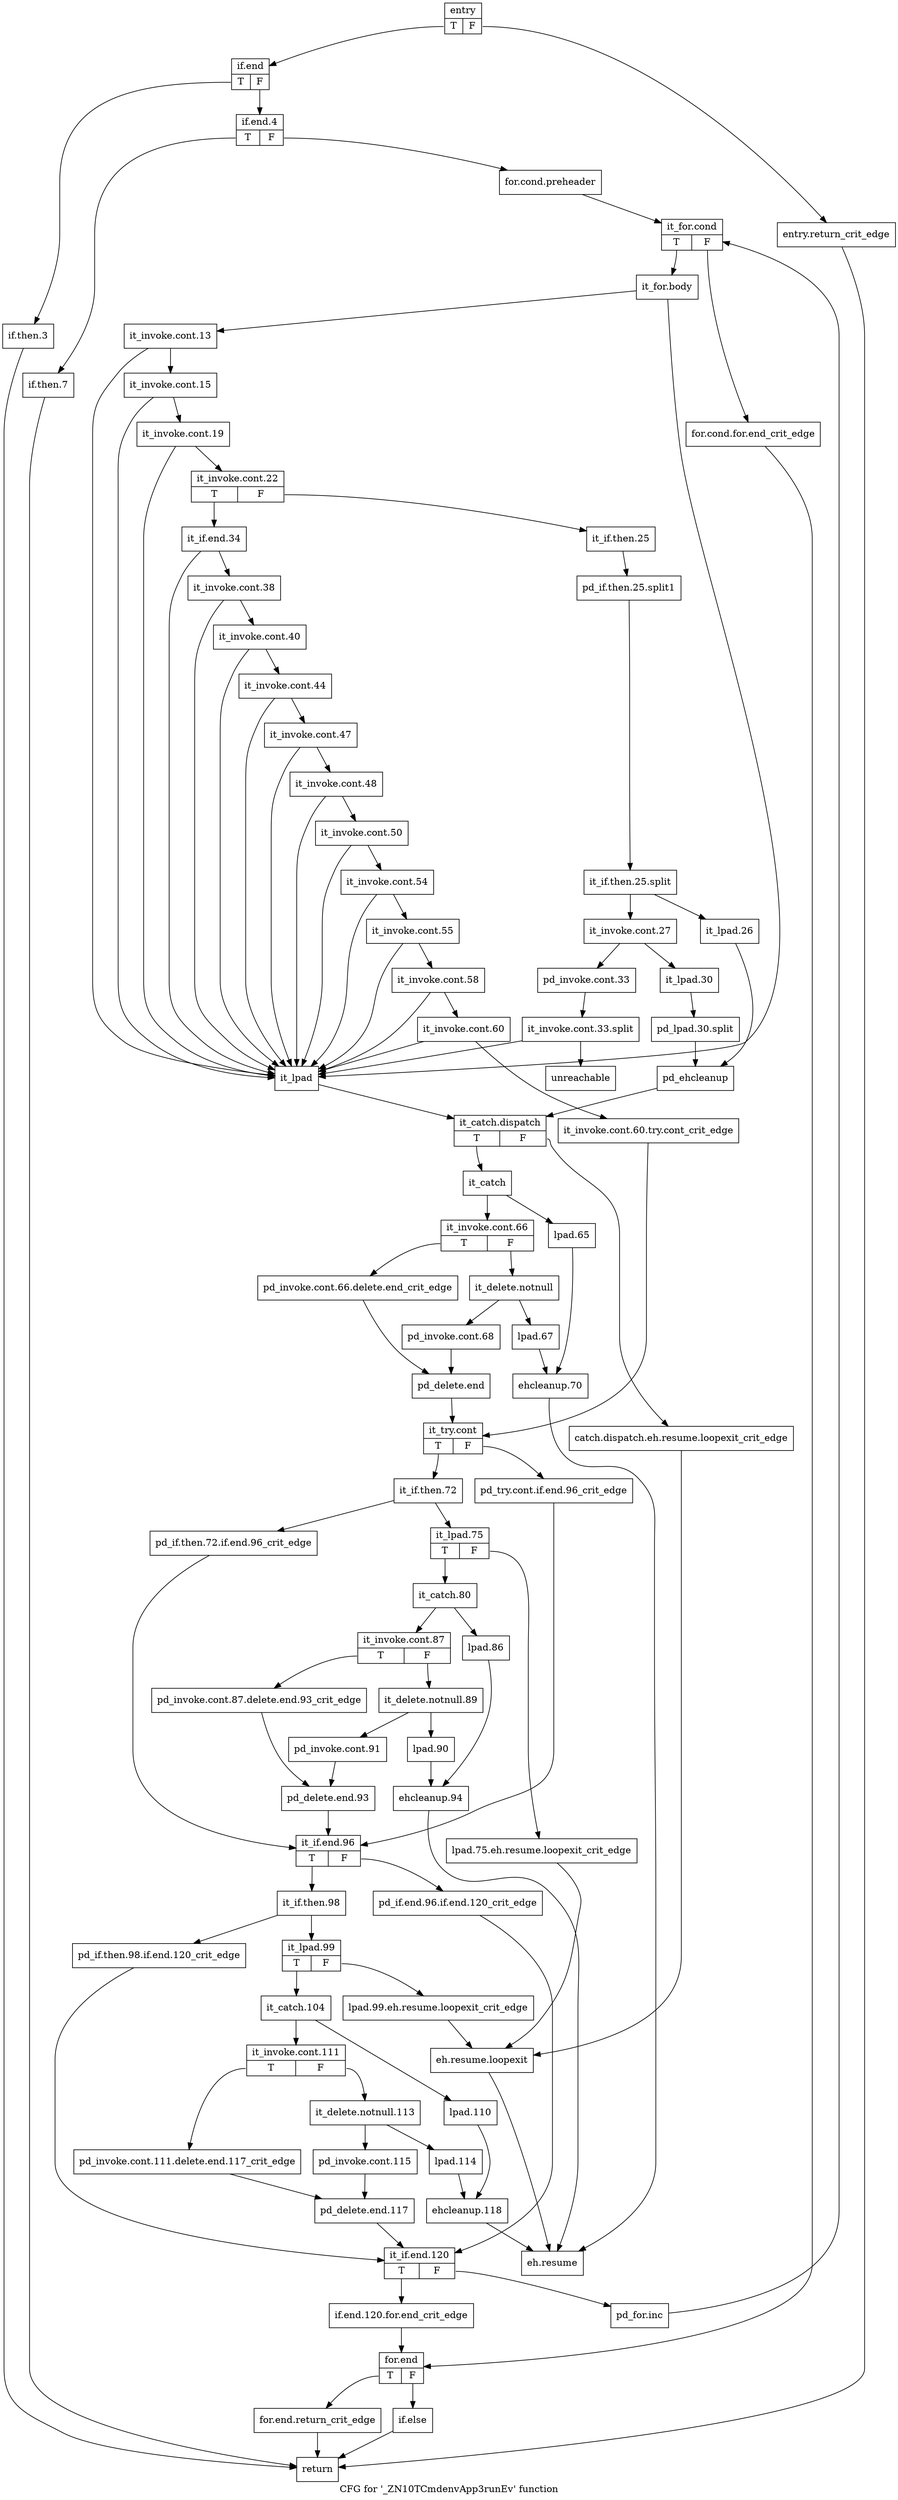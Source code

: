 digraph "CFG for '_ZN10TCmdenvApp3runEv' function" {
	label="CFG for '_ZN10TCmdenvApp3runEv' function";

	Node0x1867b90 [shape=record,label="{entry|{<s0>T|<s1>F}}"];
	Node0x1867b90:s0 -> Node0x1867c30;
	Node0x1867b90:s1 -> Node0x1867be0;
	Node0x1867be0 [shape=record,label="{entry.return_crit_edge}"];
	Node0x1867be0 -> Node0x1869490;
	Node0x1867c30 [shape=record,label="{if.end|{<s0>T|<s1>F}}"];
	Node0x1867c30:s0 -> Node0x1867c80;
	Node0x1867c30:s1 -> Node0x1867cd0;
	Node0x1867c80 [shape=record,label="{if.then.3}"];
	Node0x1867c80 -> Node0x1869490;
	Node0x1867cd0 [shape=record,label="{if.end.4|{<s0>T|<s1>F}}"];
	Node0x1867cd0:s0 -> Node0x1867d70;
	Node0x1867cd0:s1 -> Node0x1867d20;
	Node0x1867d20 [shape=record,label="{for.cond.preheader}"];
	Node0x1867d20 -> Node0x1867dc0;
	Node0x1867d70 [shape=record,label="{if.then.7}"];
	Node0x1867d70 -> Node0x1869490;
	Node0x1867dc0 [shape=record,label="{it_for.cond|{<s0>T|<s1>F}}"];
	Node0x1867dc0:s0 -> Node0x1867e60;
	Node0x1867dc0:s1 -> Node0x1867e10;
	Node0x1867e10 [shape=record,label="{for.cond.for.end_crit_edge}"];
	Node0x1867e10 -> Node0x18693a0;
	Node0x1867e60 [shape=record,label="{it_for.body}"];
	Node0x1867e60 -> Node0x1867eb0;
	Node0x1867e60 -> Node0x18680e0;
	Node0x1867eb0 [shape=record,label="{it_invoke.cont.13}"];
	Node0x1867eb0 -> Node0x1867f00;
	Node0x1867eb0 -> Node0x18680e0;
	Node0x1867f00 [shape=record,label="{it_invoke.cont.15}"];
	Node0x1867f00 -> Node0x1867f50;
	Node0x1867f00 -> Node0x18680e0;
	Node0x1867f50 [shape=record,label="{it_invoke.cont.19}"];
	Node0x1867f50 -> Node0x1867fa0;
	Node0x1867f50 -> Node0x18680e0;
	Node0x1867fa0 [shape=record,label="{it_invoke.cont.22|{<s0>T|<s1>F}}"];
	Node0x1867fa0:s0 -> Node0x18685e0;
	Node0x1867fa0:s1 -> Node0x1867ff0;
	Node0x1867ff0 [shape=record,label="{it_if.then.25}"];
	Node0x1867ff0 -> Node0x4848010;
	Node0x4848010 [shape=record,label="{pd_if.then.25.split1}"];
	Node0x4848010 -> Node0x451ae20;
	Node0x451ae20 [shape=record,label="{it_if.then.25.split}"];
	Node0x451ae20 -> Node0x1868040;
	Node0x451ae20 -> Node0x1868130;
	Node0x1868040 [shape=record,label="{it_invoke.cont.27}"];
	Node0x1868040 -> Node0x1868090;
	Node0x1868040 -> Node0x1868180;
	Node0x1868090 [shape=record,label="{pd_invoke.cont.33}"];
	Node0x1868090 -> Node0x4847d00;
	Node0x4847d00 [shape=record,label="{it_invoke.cont.33.split}"];
	Node0x4847d00 -> Node0x1869580;
	Node0x4847d00 -> Node0x18680e0;
	Node0x18680e0 [shape=record,label="{it_lpad}"];
	Node0x18680e0 -> Node0x1868220;
	Node0x1868130 [shape=record,label="{it_lpad.26}"];
	Node0x1868130 -> Node0x18681d0;
	Node0x1868180 [shape=record,label="{it_lpad.30}"];
	Node0x1868180 -> Node0x4847940;
	Node0x4847940 [shape=record,label="{pd_lpad.30.split}"];
	Node0x4847940 -> Node0x18681d0;
	Node0x18681d0 [shape=record,label="{pd_ehcleanup}"];
	Node0x18681d0 -> Node0x1868220;
	Node0x1868220 [shape=record,label="{it_catch.dispatch|{<s0>T|<s1>F}}"];
	Node0x1868220:s0 -> Node0x18682c0;
	Node0x1868220:s1 -> Node0x1868270;
	Node0x1868270 [shape=record,label="{catch.dispatch.eh.resume.loopexit_crit_edge}"];
	Node0x1868270 -> Node0x18694e0;
	Node0x18682c0 [shape=record,label="{it_catch}"];
	Node0x18682c0 -> Node0x1868310;
	Node0x18682c0 -> Node0x18689a0;
	Node0x1868310 [shape=record,label="{it_invoke.cont.66|{<s0>T|<s1>F}}"];
	Node0x1868310:s0 -> Node0x1868360;
	Node0x1868310:s1 -> Node0x18683b0;
	Node0x1868360 [shape=record,label="{pd_invoke.cont.66.delete.end_crit_edge}"];
	Node0x1868360 -> Node0x1868450;
	Node0x18683b0 [shape=record,label="{it_delete.notnull}"];
	Node0x18683b0 -> Node0x1868400;
	Node0x18683b0 -> Node0x18689f0;
	Node0x1868400 [shape=record,label="{pd_invoke.cont.68}"];
	Node0x1868400 -> Node0x1868450;
	Node0x1868450 [shape=record,label="{pd_delete.end}"];
	Node0x1868450 -> Node0x18684a0;
	Node0x18684a0 [shape=record,label="{it_try.cont|{<s0>T|<s1>F}}"];
	Node0x18684a0:s0 -> Node0x1868540;
	Node0x18684a0:s1 -> Node0x18684f0;
	Node0x18684f0 [shape=record,label="{pd_try.cont.if.end.96_crit_edge}"];
	Node0x18684f0 -> Node0x1868e00;
	Node0x1868540 [shape=record,label="{it_if.then.72}"];
	Node0x1868540 -> Node0x1868590;
	Node0x1868540 -> Node0x1868a90;
	Node0x1868590 [shape=record,label="{pd_if.then.72.if.end.96_crit_edge}"];
	Node0x1868590 -> Node0x1868e00;
	Node0x18685e0 [shape=record,label="{it_if.end.34}"];
	Node0x18685e0 -> Node0x1868630;
	Node0x18685e0 -> Node0x18680e0;
	Node0x1868630 [shape=record,label="{it_invoke.cont.38}"];
	Node0x1868630 -> Node0x1868680;
	Node0x1868630 -> Node0x18680e0;
	Node0x1868680 [shape=record,label="{it_invoke.cont.40}"];
	Node0x1868680 -> Node0x18686d0;
	Node0x1868680 -> Node0x18680e0;
	Node0x18686d0 [shape=record,label="{it_invoke.cont.44}"];
	Node0x18686d0 -> Node0x1868720;
	Node0x18686d0 -> Node0x18680e0;
	Node0x1868720 [shape=record,label="{it_invoke.cont.47}"];
	Node0x1868720 -> Node0x1868770;
	Node0x1868720 -> Node0x18680e0;
	Node0x1868770 [shape=record,label="{it_invoke.cont.48}"];
	Node0x1868770 -> Node0x18687c0;
	Node0x1868770 -> Node0x18680e0;
	Node0x18687c0 [shape=record,label="{it_invoke.cont.50}"];
	Node0x18687c0 -> Node0x1868810;
	Node0x18687c0 -> Node0x18680e0;
	Node0x1868810 [shape=record,label="{it_invoke.cont.54}"];
	Node0x1868810 -> Node0x1868860;
	Node0x1868810 -> Node0x18680e0;
	Node0x1868860 [shape=record,label="{it_invoke.cont.55}"];
	Node0x1868860 -> Node0x18688b0;
	Node0x1868860 -> Node0x18680e0;
	Node0x18688b0 [shape=record,label="{it_invoke.cont.58}"];
	Node0x18688b0 -> Node0x1868900;
	Node0x18688b0 -> Node0x18680e0;
	Node0x1868900 [shape=record,label="{it_invoke.cont.60}"];
	Node0x1868900 -> Node0x1868950;
	Node0x1868900 -> Node0x18680e0;
	Node0x1868950 [shape=record,label="{it_invoke.cont.60.try.cont_crit_edge}"];
	Node0x1868950 -> Node0x18684a0;
	Node0x18689a0 [shape=record,label="{lpad.65}"];
	Node0x18689a0 -> Node0x1868a40;
	Node0x18689f0 [shape=record,label="{lpad.67}"];
	Node0x18689f0 -> Node0x1868a40;
	Node0x1868a40 [shape=record,label="{ehcleanup.70}"];
	Node0x1868a40 -> Node0x1869530;
	Node0x1868a90 [shape=record,label="{it_lpad.75|{<s0>T|<s1>F}}"];
	Node0x1868a90:s0 -> Node0x1868b30;
	Node0x1868a90:s1 -> Node0x1868ae0;
	Node0x1868ae0 [shape=record,label="{lpad.75.eh.resume.loopexit_crit_edge}"];
	Node0x1868ae0 -> Node0x18694e0;
	Node0x1868b30 [shape=record,label="{it_catch.80}"];
	Node0x1868b30 -> Node0x1868b80;
	Node0x1868b30 -> Node0x1868d10;
	Node0x1868b80 [shape=record,label="{it_invoke.cont.87|{<s0>T|<s1>F}}"];
	Node0x1868b80:s0 -> Node0x1868bd0;
	Node0x1868b80:s1 -> Node0x1868c20;
	Node0x1868bd0 [shape=record,label="{pd_invoke.cont.87.delete.end.93_crit_edge}"];
	Node0x1868bd0 -> Node0x1868cc0;
	Node0x1868c20 [shape=record,label="{it_delete.notnull.89}"];
	Node0x1868c20 -> Node0x1868c70;
	Node0x1868c20 -> Node0x1868d60;
	Node0x1868c70 [shape=record,label="{pd_invoke.cont.91}"];
	Node0x1868c70 -> Node0x1868cc0;
	Node0x1868cc0 [shape=record,label="{pd_delete.end.93}"];
	Node0x1868cc0 -> Node0x1868e00;
	Node0x1868d10 [shape=record,label="{lpad.86}"];
	Node0x1868d10 -> Node0x1868db0;
	Node0x1868d60 [shape=record,label="{lpad.90}"];
	Node0x1868d60 -> Node0x1868db0;
	Node0x1868db0 [shape=record,label="{ehcleanup.94}"];
	Node0x1868db0 -> Node0x1869530;
	Node0x1868e00 [shape=record,label="{it_if.end.96|{<s0>T|<s1>F}}"];
	Node0x1868e00:s0 -> Node0x1868ea0;
	Node0x1868e00:s1 -> Node0x1868e50;
	Node0x1868e50 [shape=record,label="{pd_if.end.96.if.end.120_crit_edge}"];
	Node0x1868e50 -> Node0x18692b0;
	Node0x1868ea0 [shape=record,label="{it_if.then.98}"];
	Node0x1868ea0 -> Node0x1868ef0;
	Node0x1868ea0 -> Node0x1868f40;
	Node0x1868ef0 [shape=record,label="{pd_if.then.98.if.end.120_crit_edge}"];
	Node0x1868ef0 -> Node0x18692b0;
	Node0x1868f40 [shape=record,label="{it_lpad.99|{<s0>T|<s1>F}}"];
	Node0x1868f40:s0 -> Node0x1868fe0;
	Node0x1868f40:s1 -> Node0x1868f90;
	Node0x1868f90 [shape=record,label="{lpad.99.eh.resume.loopexit_crit_edge}"];
	Node0x1868f90 -> Node0x18694e0;
	Node0x1868fe0 [shape=record,label="{it_catch.104}"];
	Node0x1868fe0 -> Node0x1869030;
	Node0x1868fe0 -> Node0x18691c0;
	Node0x1869030 [shape=record,label="{it_invoke.cont.111|{<s0>T|<s1>F}}"];
	Node0x1869030:s0 -> Node0x1869080;
	Node0x1869030:s1 -> Node0x18690d0;
	Node0x1869080 [shape=record,label="{pd_invoke.cont.111.delete.end.117_crit_edge}"];
	Node0x1869080 -> Node0x1869170;
	Node0x18690d0 [shape=record,label="{it_delete.notnull.113}"];
	Node0x18690d0 -> Node0x1869120;
	Node0x18690d0 -> Node0x1869210;
	Node0x1869120 [shape=record,label="{pd_invoke.cont.115}"];
	Node0x1869120 -> Node0x1869170;
	Node0x1869170 [shape=record,label="{pd_delete.end.117}"];
	Node0x1869170 -> Node0x18692b0;
	Node0x18691c0 [shape=record,label="{lpad.110}"];
	Node0x18691c0 -> Node0x1869260;
	Node0x1869210 [shape=record,label="{lpad.114}"];
	Node0x1869210 -> Node0x1869260;
	Node0x1869260 [shape=record,label="{ehcleanup.118}"];
	Node0x1869260 -> Node0x1869530;
	Node0x18692b0 [shape=record,label="{it_if.end.120|{<s0>T|<s1>F}}"];
	Node0x18692b0:s0 -> Node0x1869300;
	Node0x18692b0:s1 -> Node0x1869350;
	Node0x1869300 [shape=record,label="{if.end.120.for.end_crit_edge}"];
	Node0x1869300 -> Node0x18693a0;
	Node0x1869350 [shape=record,label="{pd_for.inc}"];
	Node0x1869350 -> Node0x1867dc0;
	Node0x18693a0 [shape=record,label="{for.end|{<s0>T|<s1>F}}"];
	Node0x18693a0:s0 -> Node0x18693f0;
	Node0x18693a0:s1 -> Node0x1869440;
	Node0x18693f0 [shape=record,label="{for.end.return_crit_edge}"];
	Node0x18693f0 -> Node0x1869490;
	Node0x1869440 [shape=record,label="{if.else}"];
	Node0x1869440 -> Node0x1869490;
	Node0x1869490 [shape=record,label="{return}"];
	Node0x18694e0 [shape=record,label="{eh.resume.loopexit}"];
	Node0x18694e0 -> Node0x1869530;
	Node0x1869530 [shape=record,label="{eh.resume}"];
	Node0x1869580 [shape=record,label="{unreachable}"];
}
